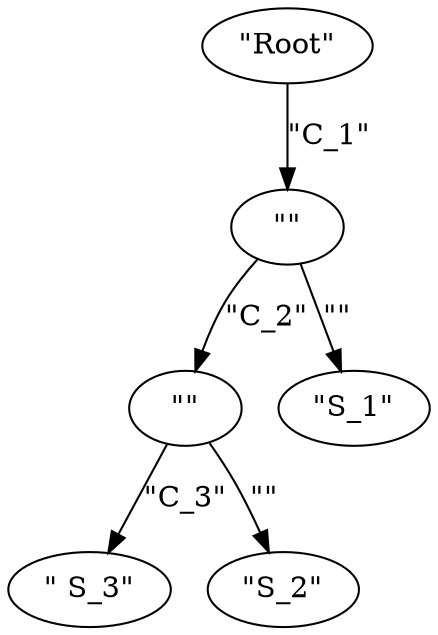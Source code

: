 digraph {
    0 [ label = "\"Root\"" ]
    1 [ label = "\"\"" ]
    2 [ label = "\"\"" ]
    3 [ label = "\" S_3\"" ]
    4 [ label = "\"S_1\"" ]
    5 [ label = "\"S_2\"" ]
    0 -> 1 [ label = "\"C_1\"" ]
    1 -> 2 [ label = "\"C_2\"" ]
    2 -> 3 [ label = "\"C_3\"" ]
    1 -> 4 [ label = "\"\"" ]
    2 -> 5 [ label = "\"\"" ]
}
